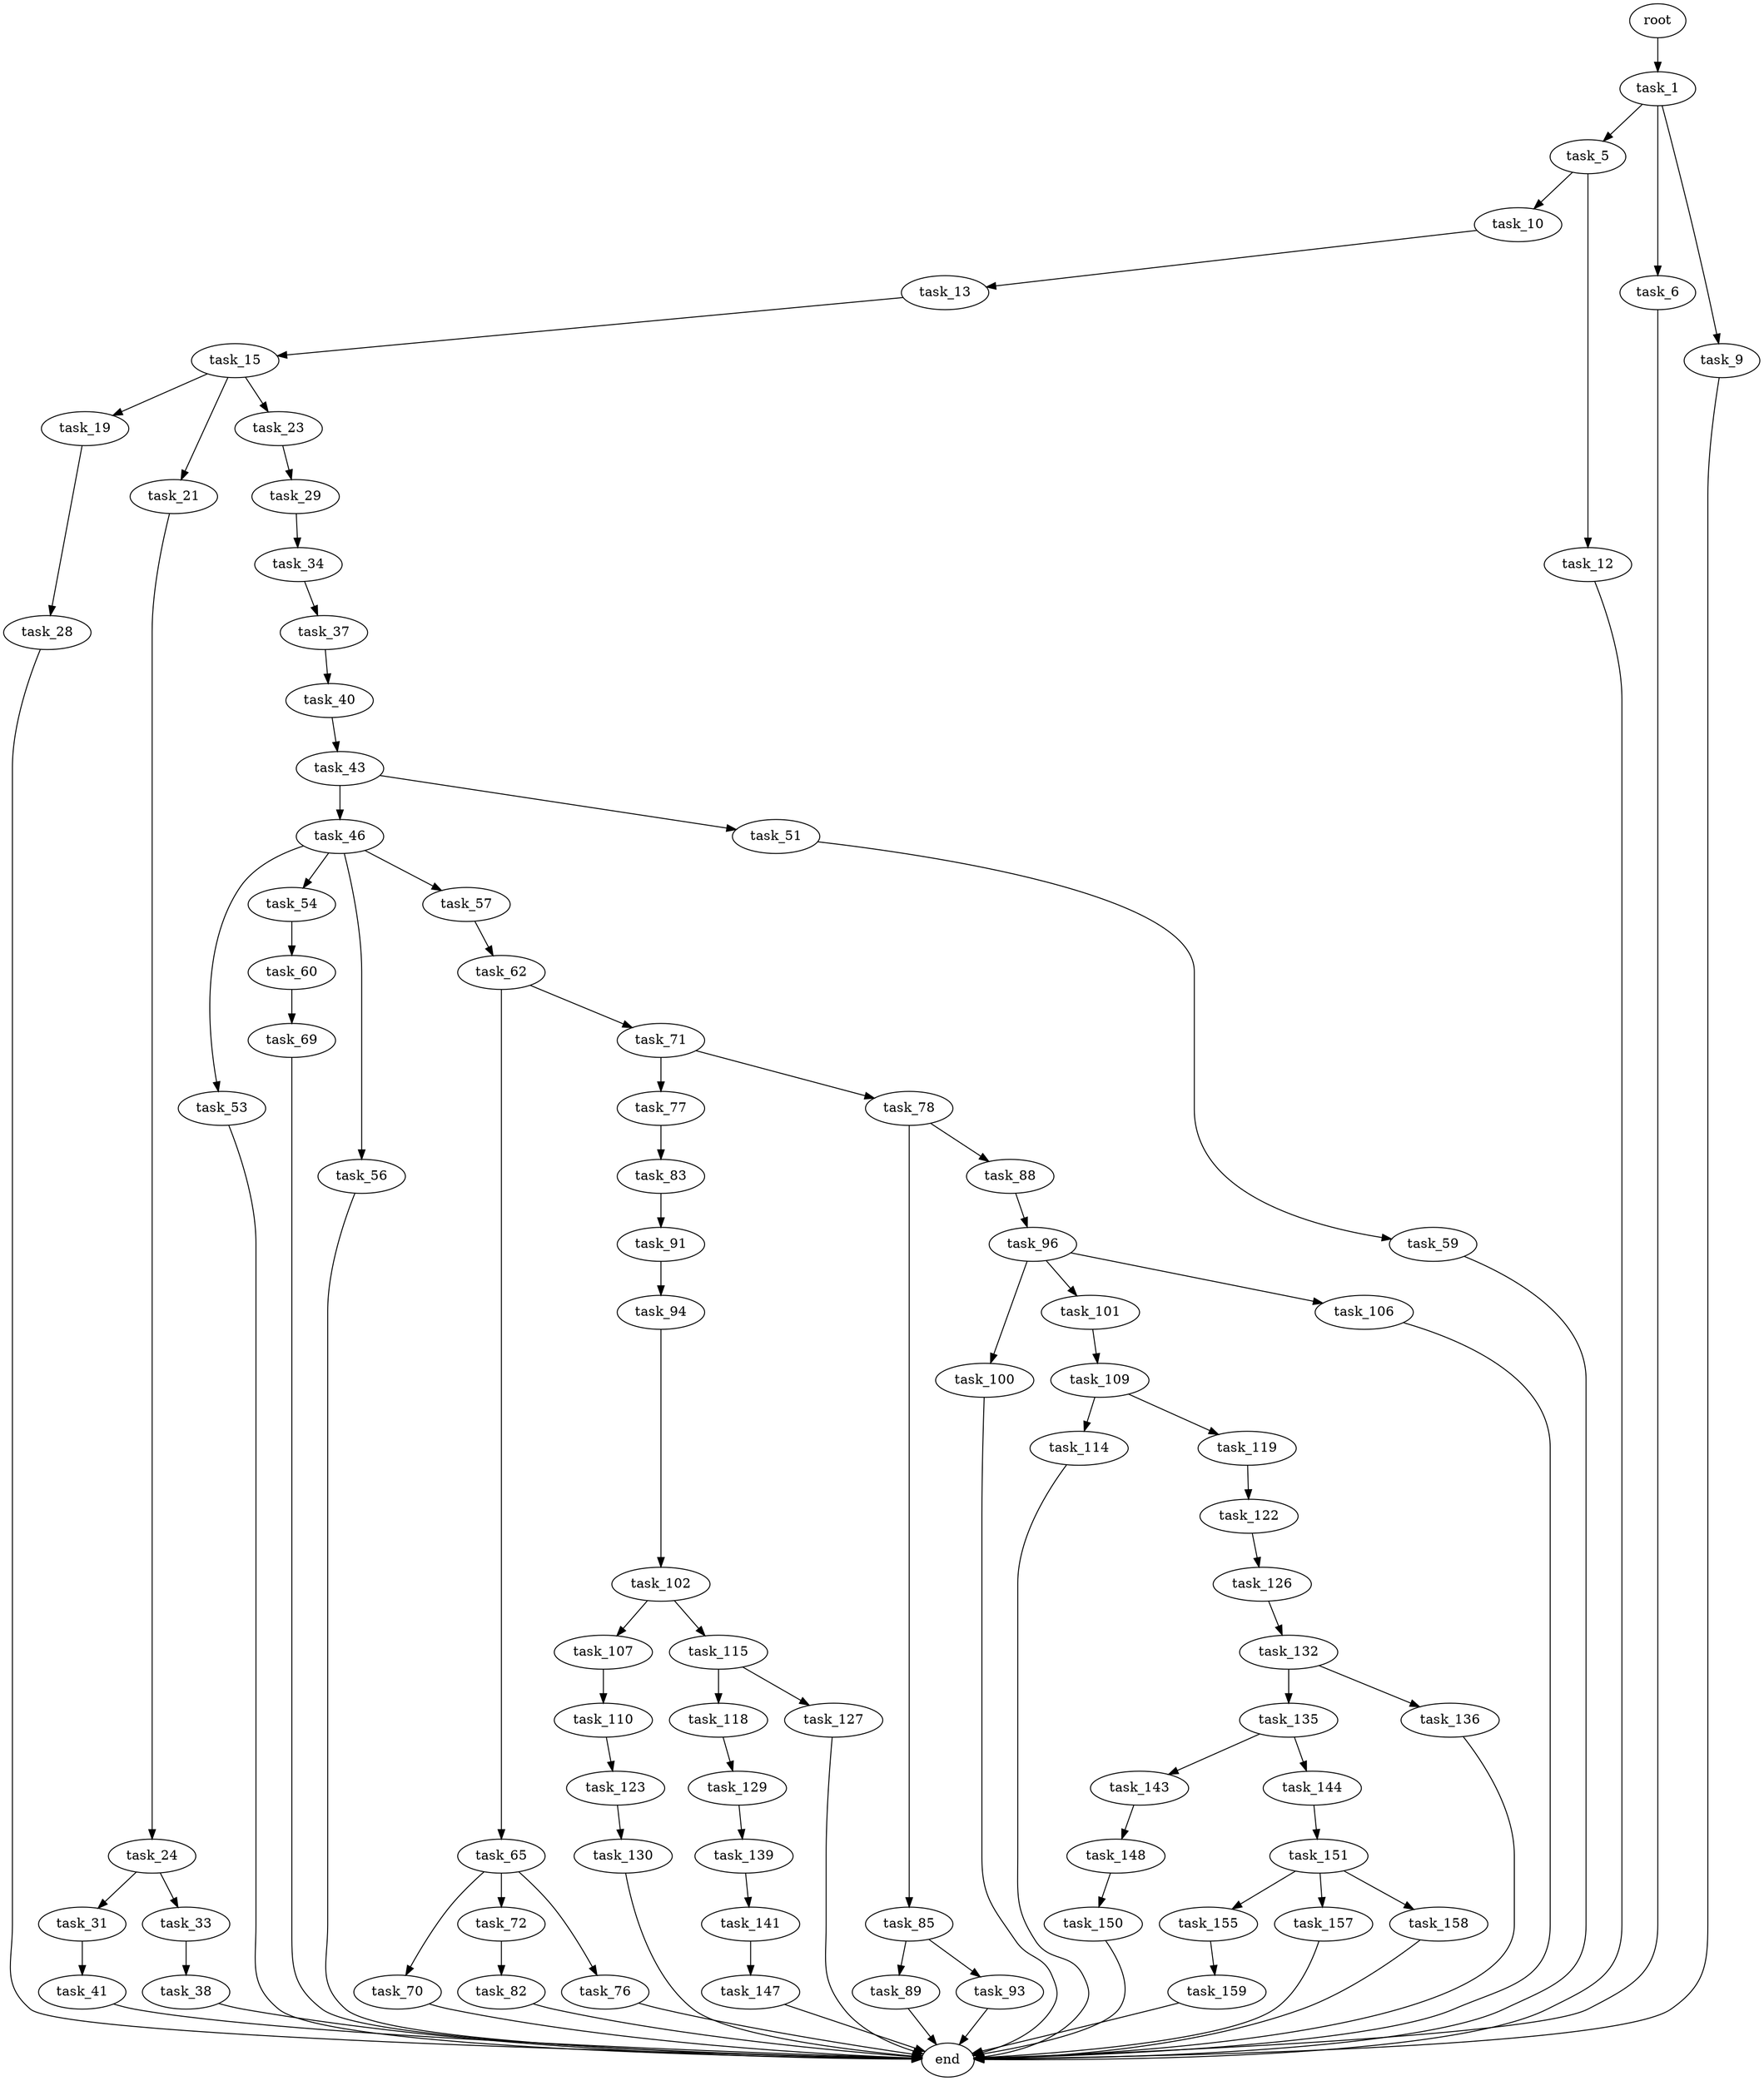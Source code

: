 digraph G {
  root [size="0.000000"];
  task_1 [size="1027015615604.000000"];
  task_5 [size="989521579018.000000"];
  task_6 [size="10395323212.000000"];
  task_9 [size="2546537313.000000"];
  task_10 [size="36245037296.000000"];
  task_12 [size="463726829821.000000"];
  end [size="0.000000"];
  task_13 [size="231928233984.000000"];
  task_15 [size="17858089972.000000"];
  task_19 [size="9541299606.000000"];
  task_21 [size="26455786444.000000"];
  task_23 [size="782757789696.000000"];
  task_28 [size="28333947256.000000"];
  task_24 [size="546503537684.000000"];
  task_29 [size="24014954869.000000"];
  task_31 [size="28991029248.000000"];
  task_33 [size="231928233984.000000"];
  task_34 [size="549755813888.000000"];
  task_41 [size="8589934592.000000"];
  task_38 [size="231928233984.000000"];
  task_37 [size="4398280351.000000"];
  task_40 [size="8209199639.000000"];
  task_43 [size="8589934592.000000"];
  task_46 [size="1073741824000.000000"];
  task_51 [size="8734002776.000000"];
  task_53 [size="10009468871.000000"];
  task_54 [size="76538158364.000000"];
  task_56 [size="81559301504.000000"];
  task_57 [size="549755813888.000000"];
  task_59 [size="158535840857.000000"];
  task_60 [size="616875695834.000000"];
  task_62 [size="12516559195.000000"];
  task_69 [size="2673414216.000000"];
  task_65 [size="4715686862.000000"];
  task_71 [size="8589934592.000000"];
  task_70 [size="233110101096.000000"];
  task_72 [size="28991029248.000000"];
  task_76 [size="3402493828.000000"];
  task_77 [size="6335673839.000000"];
  task_78 [size="1292630351906.000000"];
  task_82 [size="68719476736.000000"];
  task_83 [size="17684332627.000000"];
  task_85 [size="782757789696.000000"];
  task_88 [size="28991029248.000000"];
  task_91 [size="689418761044.000000"];
  task_89 [size="1073741824000.000000"];
  task_93 [size="8083660226.000000"];
  task_96 [size="782757789696.000000"];
  task_94 [size="368293445632.000000"];
  task_102 [size="1073741824000.000000"];
  task_100 [size="82438906728.000000"];
  task_101 [size="57047602320.000000"];
  task_106 [size="521089728257.000000"];
  task_109 [size="7143345454.000000"];
  task_107 [size="46825089972.000000"];
  task_115 [size="307834833269.000000"];
  task_110 [size="134217728000.000000"];
  task_114 [size="15457614884.000000"];
  task_119 [size="282746088180.000000"];
  task_123 [size="109552688808.000000"];
  task_118 [size="1073741824000.000000"];
  task_127 [size="231928233984.000000"];
  task_129 [size="346170101509.000000"];
  task_122 [size="28991029248.000000"];
  task_126 [size="134217728000.000000"];
  task_130 [size="1367796688860.000000"];
  task_132 [size="372672911989.000000"];
  task_139 [size="7705922946.000000"];
  task_135 [size="1073741824000.000000"];
  task_136 [size="1073741824000.000000"];
  task_143 [size="13850069012.000000"];
  task_144 [size="6758701100.000000"];
  task_141 [size="16802221136.000000"];
  task_147 [size="346557392655.000000"];
  task_148 [size="473058454899.000000"];
  task_151 [size="81241567872.000000"];
  task_150 [size="347004124116.000000"];
  task_155 [size="7574967387.000000"];
  task_157 [size="134217728000.000000"];
  task_158 [size="3772545220.000000"];
  task_159 [size="5216034601.000000"];

  root -> task_1 [size="1.000000"];
  task_1 -> task_5 [size="679477248.000000"];
  task_1 -> task_6 [size="679477248.000000"];
  task_1 -> task_9 [size="679477248.000000"];
  task_5 -> task_10 [size="679477248.000000"];
  task_5 -> task_12 [size="679477248.000000"];
  task_6 -> end [size="1.000000"];
  task_9 -> end [size="1.000000"];
  task_10 -> task_13 [size="33554432.000000"];
  task_12 -> end [size="1.000000"];
  task_13 -> task_15 [size="301989888.000000"];
  task_15 -> task_19 [size="838860800.000000"];
  task_15 -> task_21 [size="838860800.000000"];
  task_15 -> task_23 [size="838860800.000000"];
  task_19 -> task_28 [size="838860800.000000"];
  task_21 -> task_24 [size="838860800.000000"];
  task_23 -> task_29 [size="679477248.000000"];
  task_28 -> end [size="1.000000"];
  task_24 -> task_31 [size="536870912.000000"];
  task_24 -> task_33 [size="536870912.000000"];
  task_29 -> task_34 [size="838860800.000000"];
  task_31 -> task_41 [size="75497472.000000"];
  task_33 -> task_38 [size="301989888.000000"];
  task_34 -> task_37 [size="536870912.000000"];
  task_41 -> end [size="1.000000"];
  task_38 -> end [size="1.000000"];
  task_37 -> task_40 [size="75497472.000000"];
  task_40 -> task_43 [size="33554432.000000"];
  task_43 -> task_46 [size="33554432.000000"];
  task_43 -> task_51 [size="33554432.000000"];
  task_46 -> task_53 [size="838860800.000000"];
  task_46 -> task_54 [size="838860800.000000"];
  task_46 -> task_56 [size="838860800.000000"];
  task_46 -> task_57 [size="838860800.000000"];
  task_51 -> task_59 [size="209715200.000000"];
  task_53 -> end [size="1.000000"];
  task_54 -> task_60 [size="209715200.000000"];
  task_56 -> end [size="1.000000"];
  task_57 -> task_62 [size="536870912.000000"];
  task_59 -> end [size="1.000000"];
  task_60 -> task_69 [size="838860800.000000"];
  task_62 -> task_65 [size="33554432.000000"];
  task_62 -> task_71 [size="33554432.000000"];
  task_69 -> end [size="1.000000"];
  task_65 -> task_70 [size="301989888.000000"];
  task_65 -> task_72 [size="301989888.000000"];
  task_65 -> task_76 [size="301989888.000000"];
  task_71 -> task_77 [size="33554432.000000"];
  task_71 -> task_78 [size="33554432.000000"];
  task_70 -> end [size="1.000000"];
  task_72 -> task_82 [size="75497472.000000"];
  task_76 -> end [size="1.000000"];
  task_77 -> task_83 [size="301989888.000000"];
  task_78 -> task_85 [size="838860800.000000"];
  task_78 -> task_88 [size="838860800.000000"];
  task_82 -> end [size="1.000000"];
  task_83 -> task_91 [size="679477248.000000"];
  task_85 -> task_89 [size="679477248.000000"];
  task_85 -> task_93 [size="679477248.000000"];
  task_88 -> task_96 [size="75497472.000000"];
  task_91 -> task_94 [size="536870912.000000"];
  task_89 -> end [size="1.000000"];
  task_93 -> end [size="1.000000"];
  task_96 -> task_100 [size="679477248.000000"];
  task_96 -> task_101 [size="679477248.000000"];
  task_96 -> task_106 [size="679477248.000000"];
  task_94 -> task_102 [size="411041792.000000"];
  task_102 -> task_107 [size="838860800.000000"];
  task_102 -> task_115 [size="838860800.000000"];
  task_100 -> end [size="1.000000"];
  task_101 -> task_109 [size="75497472.000000"];
  task_106 -> end [size="1.000000"];
  task_109 -> task_114 [size="301989888.000000"];
  task_109 -> task_119 [size="301989888.000000"];
  task_107 -> task_110 [size="134217728.000000"];
  task_115 -> task_118 [size="301989888.000000"];
  task_115 -> task_127 [size="301989888.000000"];
  task_110 -> task_123 [size="209715200.000000"];
  task_114 -> end [size="1.000000"];
  task_119 -> task_122 [size="679477248.000000"];
  task_123 -> task_130 [size="411041792.000000"];
  task_118 -> task_129 [size="838860800.000000"];
  task_127 -> end [size="1.000000"];
  task_129 -> task_139 [size="679477248.000000"];
  task_122 -> task_126 [size="75497472.000000"];
  task_126 -> task_132 [size="209715200.000000"];
  task_130 -> end [size="1.000000"];
  task_132 -> task_135 [size="411041792.000000"];
  task_132 -> task_136 [size="411041792.000000"];
  task_139 -> task_141 [size="134217728.000000"];
  task_135 -> task_143 [size="838860800.000000"];
  task_135 -> task_144 [size="838860800.000000"];
  task_136 -> end [size="1.000000"];
  task_143 -> task_148 [size="411041792.000000"];
  task_144 -> task_151 [size="536870912.000000"];
  task_141 -> task_147 [size="679477248.000000"];
  task_147 -> end [size="1.000000"];
  task_148 -> task_150 [size="838860800.000000"];
  task_151 -> task_155 [size="134217728.000000"];
  task_151 -> task_157 [size="134217728.000000"];
  task_151 -> task_158 [size="134217728.000000"];
  task_150 -> end [size="1.000000"];
  task_155 -> task_159 [size="134217728.000000"];
  task_157 -> end [size="1.000000"];
  task_158 -> end [size="1.000000"];
  task_159 -> end [size="1.000000"];
}
